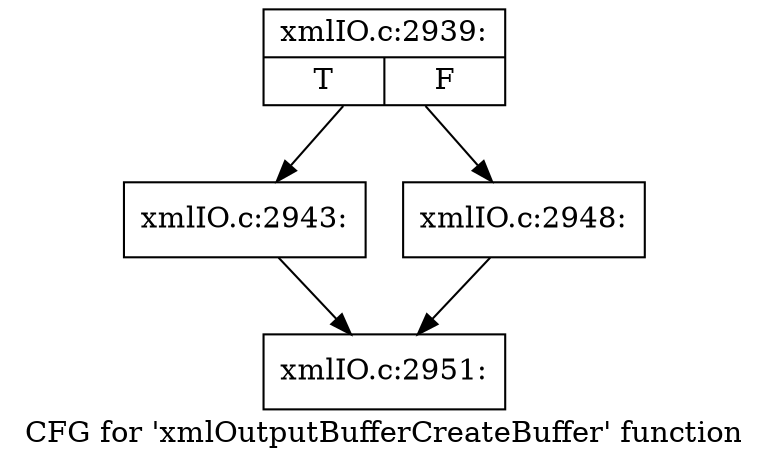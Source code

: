 digraph "CFG for 'xmlOutputBufferCreateBuffer' function" {
	label="CFG for 'xmlOutputBufferCreateBuffer' function";

	Node0x52cb200 [shape=record,label="{xmlIO.c:2939:|{<s0>T|<s1>F}}"];
	Node0x52cb200 -> Node0x52cc430;
	Node0x52cb200 -> Node0x52cc480;
	Node0x52cc430 [shape=record,label="{xmlIO.c:2943:}"];
	Node0x52cc430 -> Node0x52cb690;
	Node0x52cc480 [shape=record,label="{xmlIO.c:2948:}"];
	Node0x52cc480 -> Node0x52cb690;
	Node0x52cb690 [shape=record,label="{xmlIO.c:2951:}"];
}
